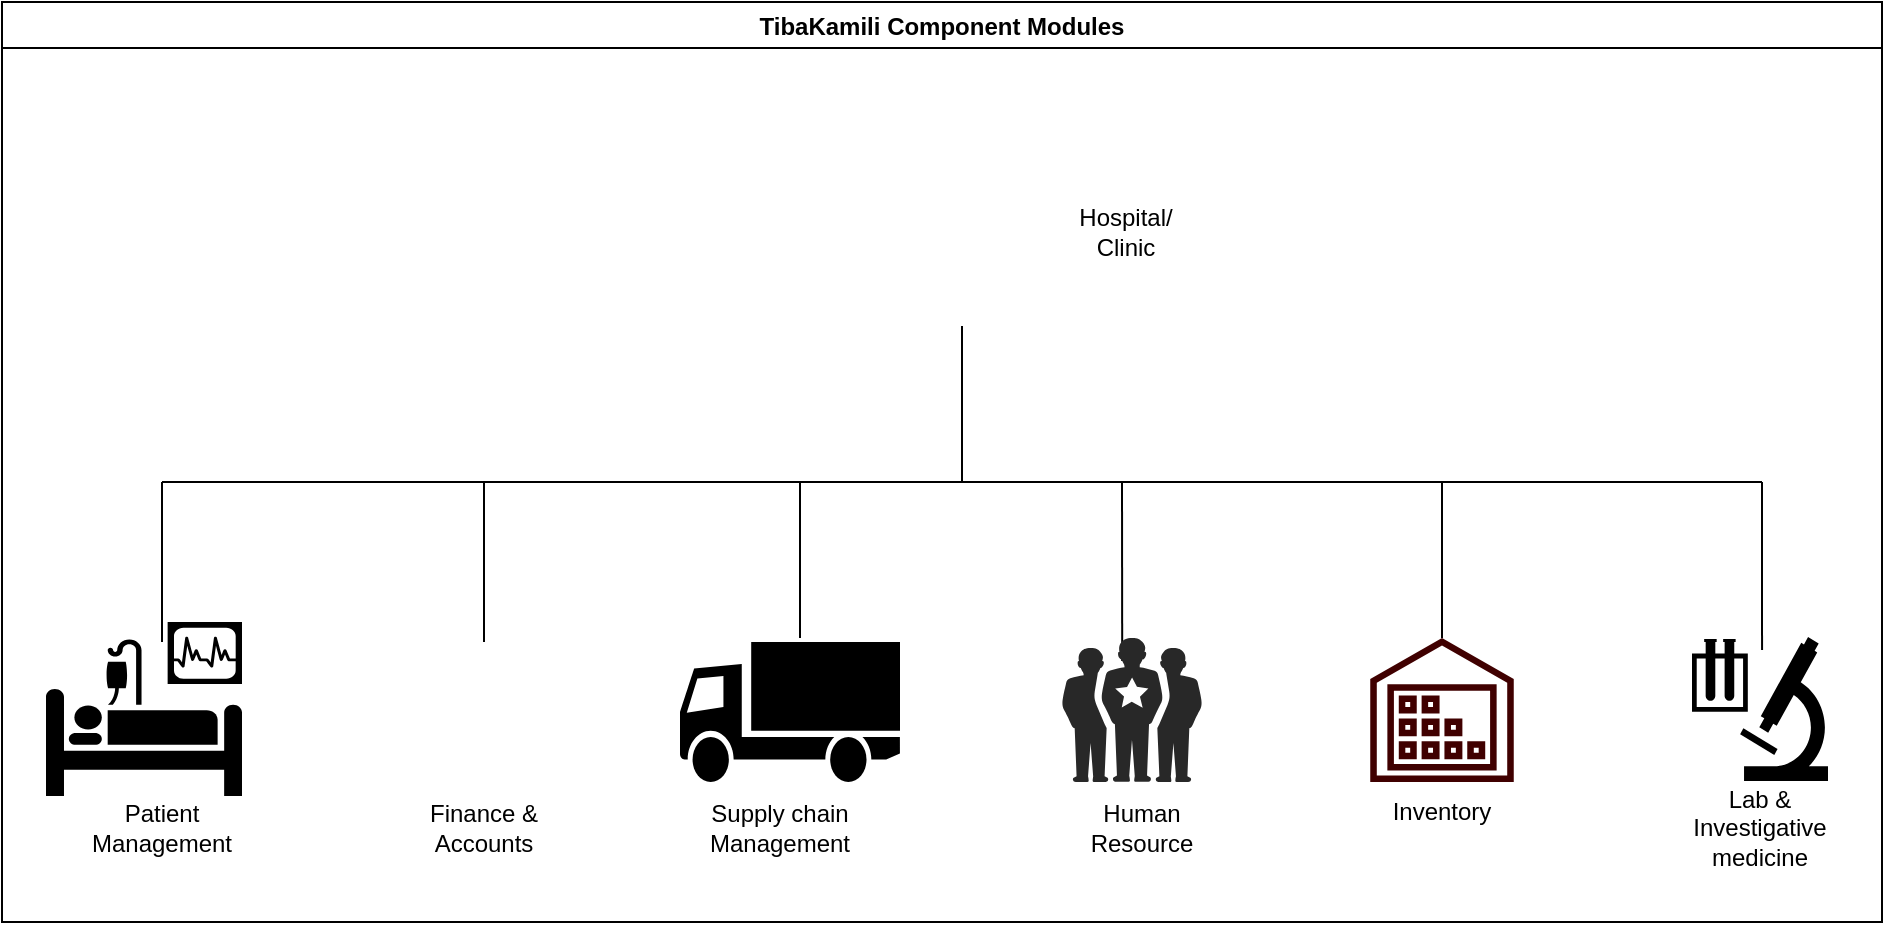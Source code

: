 <mxfile version="24.7.17">
  <diagram name="Page-1" id="yirLSzvxRFztgsTYvUrN">
    <mxGraphModel dx="1050" dy="503" grid="1" gridSize="10" guides="1" tooltips="1" connect="1" arrows="1" fold="1" page="1" pageScale="1" pageWidth="1100" pageHeight="850" math="0" shadow="0">
      <root>
        <mxCell id="0" />
        <mxCell id="1" parent="0" />
        <mxCell id="558nqducLKcnuLeCsKeT-1" value="" style="endArrow=none;html=1;rounded=0;" edge="1" parent="1">
          <mxGeometry width="50" height="50" relative="1" as="geometry">
            <mxPoint x="120" y="240" as="sourcePoint" />
            <mxPoint x="920" y="240" as="targetPoint" />
          </mxGeometry>
        </mxCell>
        <mxCell id="558nqducLKcnuLeCsKeT-2" value="" style="endArrow=none;html=1;rounded=0;" edge="1" parent="1">
          <mxGeometry width="50" height="50" relative="1" as="geometry">
            <mxPoint x="120" y="240" as="sourcePoint" />
            <mxPoint x="120" y="320" as="targetPoint" />
          </mxGeometry>
        </mxCell>
        <mxCell id="558nqducLKcnuLeCsKeT-4" value="Patient Management" style="text;html=1;align=center;verticalAlign=middle;whiteSpace=wrap;rounded=0;" vertex="1" parent="1">
          <mxGeometry x="80" y="398" width="80" height="30" as="geometry" />
        </mxCell>
        <mxCell id="558nqducLKcnuLeCsKeT-6" value="" style="endArrow=none;html=1;rounded=0;" edge="1" parent="1">
          <mxGeometry width="50" height="50" relative="1" as="geometry">
            <mxPoint x="281" y="320" as="sourcePoint" />
            <mxPoint x="281" y="240" as="targetPoint" />
          </mxGeometry>
        </mxCell>
        <mxCell id="558nqducLKcnuLeCsKeT-7" value="" style="shape=image;html=1;verticalAlign=top;verticalLabelPosition=bottom;labelBackgroundColor=#ffffff;imageAspect=0;aspect=fixed;image=https://cdn4.iconfinder.com/data/icons/aiga-symbol-signs/441/aiga_cashier-128.png" vertex="1" parent="1">
          <mxGeometry x="241" y="318" width="80" height="80" as="geometry" />
        </mxCell>
        <mxCell id="558nqducLKcnuLeCsKeT-8" value="Finance &amp;amp; Accounts" style="text;html=1;align=center;verticalAlign=middle;whiteSpace=wrap;rounded=0;" vertex="1" parent="1">
          <mxGeometry x="241" y="398" width="80" height="30" as="geometry" />
        </mxCell>
        <mxCell id="558nqducLKcnuLeCsKeT-9" value="" style="endArrow=none;html=1;rounded=0;" edge="1" parent="1">
          <mxGeometry width="50" height="50" relative="1" as="geometry">
            <mxPoint x="439" y="240" as="sourcePoint" />
            <mxPoint x="439" y="318" as="targetPoint" />
          </mxGeometry>
        </mxCell>
        <mxCell id="558nqducLKcnuLeCsKeT-11" value="" style="shape=mxgraph.signs.transportation.truck_1;html=1;pointerEvents=1;fillColor=#000000;strokeColor=none;verticalLabelPosition=bottom;verticalAlign=top;align=center;" vertex="1" parent="1">
          <mxGeometry x="379" y="320" width="110" height="70" as="geometry" />
        </mxCell>
        <mxCell id="558nqducLKcnuLeCsKeT-12" value="Supply chain Management" style="text;html=1;align=center;verticalAlign=middle;whiteSpace=wrap;rounded=0;" vertex="1" parent="1">
          <mxGeometry x="388.5" y="398" width="80" height="30" as="geometry" />
        </mxCell>
        <mxCell id="558nqducLKcnuLeCsKeT-13" value="" style="endArrow=none;html=1;rounded=0;exitX=0.43;exitY=0.16;exitDx=0;exitDy=0;exitPerimeter=0;" edge="1" parent="1" source="558nqducLKcnuLeCsKeT-19">
          <mxGeometry width="50" height="50" relative="1" as="geometry">
            <mxPoint x="600" y="308" as="sourcePoint" />
            <mxPoint x="600" y="240" as="targetPoint" />
          </mxGeometry>
        </mxCell>
        <mxCell id="558nqducLKcnuLeCsKeT-17" value="" style="shape=mxgraph.signs.healthcare.intensive_care;html=1;pointerEvents=1;fillColor=#000000;strokeColor=none;verticalLabelPosition=bottom;verticalAlign=top;align=center;" vertex="1" parent="1">
          <mxGeometry x="62" y="310" width="98" height="87" as="geometry" />
        </mxCell>
        <mxCell id="558nqducLKcnuLeCsKeT-19" value="" style="verticalLabelPosition=bottom;sketch=0;html=1;fillColor=#282828;strokeColor=none;verticalAlign=top;pointerEvents=1;align=center;shape=mxgraph.cisco_safe.people_places_things_icons.icon1;" vertex="1" parent="1">
          <mxGeometry x="570" y="318" width="70" height="72" as="geometry" />
        </mxCell>
        <mxCell id="558nqducLKcnuLeCsKeT-20" value="Human Resource" style="text;html=1;align=center;verticalAlign=middle;whiteSpace=wrap;rounded=0;" vertex="1" parent="1">
          <mxGeometry x="570" y="398" width="80" height="30" as="geometry" />
        </mxCell>
        <mxCell id="558nqducLKcnuLeCsKeT-21" value="" style="endArrow=none;html=1;rounded=0;" edge="1" parent="1">
          <mxGeometry width="50" height="50" relative="1" as="geometry">
            <mxPoint x="760" y="240" as="sourcePoint" />
            <mxPoint x="760" y="318" as="targetPoint" />
          </mxGeometry>
        </mxCell>
        <mxCell id="558nqducLKcnuLeCsKeT-27" value="" style="sketch=0;outlineConnect=0;fontColor=#232F3E;gradientColor=none;fillColor=#400000;strokeColor=none;dashed=0;verticalLabelPosition=bottom;verticalAlign=top;align=center;html=1;fontSize=12;fontStyle=0;aspect=fixed;pointerEvents=1;shape=mxgraph.aws4.inventory;" vertex="1" parent="1">
          <mxGeometry x="724" y="318" width="72" height="72" as="geometry" />
        </mxCell>
        <mxCell id="558nqducLKcnuLeCsKeT-28" value="Inventory" style="text;html=1;align=center;verticalAlign=middle;whiteSpace=wrap;rounded=0;" vertex="1" parent="1">
          <mxGeometry x="720" y="390" width="80" height="30" as="geometry" />
        </mxCell>
        <mxCell id="558nqducLKcnuLeCsKeT-29" value="" style="shape=mxgraph.signs.science.laboratory;html=1;pointerEvents=1;fillColor=#000000;strokeColor=none;verticalLabelPosition=bottom;verticalAlign=top;align=center;" vertex="1" parent="1">
          <mxGeometry x="885" y="317.5" width="68" height="72" as="geometry" />
        </mxCell>
        <mxCell id="558nqducLKcnuLeCsKeT-30" value="" style="endArrow=none;html=1;rounded=0;exitX=0.515;exitY=0.09;exitDx=0;exitDy=0;exitPerimeter=0;" edge="1" parent="1" source="558nqducLKcnuLeCsKeT-29">
          <mxGeometry width="50" height="50" relative="1" as="geometry">
            <mxPoint x="520" y="340" as="sourcePoint" />
            <mxPoint x="920" y="240" as="targetPoint" />
          </mxGeometry>
        </mxCell>
        <mxCell id="558nqducLKcnuLeCsKeT-31" value="Lab &amp;amp; Investigative medicine" style="text;html=1;align=center;verticalAlign=middle;whiteSpace=wrap;rounded=0;" vertex="1" parent="1">
          <mxGeometry x="879" y="398" width="80" height="30" as="geometry" />
        </mxCell>
        <mxCell id="558nqducLKcnuLeCsKeT-35" value="" style="endArrow=none;html=1;rounded=0;" edge="1" parent="1" target="558nqducLKcnuLeCsKeT-39">
          <mxGeometry width="50" height="50" relative="1" as="geometry">
            <mxPoint x="520" y="240" as="sourcePoint" />
            <mxPoint x="520" y="150" as="targetPoint" />
          </mxGeometry>
        </mxCell>
        <mxCell id="558nqducLKcnuLeCsKeT-39" value="" style="shape=image;html=1;verticalAlign=top;verticalLabelPosition=bottom;labelBackgroundColor=#ffffff;imageAspect=0;aspect=fixed;image=https://cdn0.iconfinder.com/data/icons/medic-outline/32/Hospital-128.png" vertex="1" parent="1">
          <mxGeometry x="456" y="34" width="128" height="128" as="geometry" />
        </mxCell>
        <mxCell id="558nqducLKcnuLeCsKeT-40" value="Hospital/ Clinic" style="text;html=1;align=center;verticalAlign=middle;whiteSpace=wrap;rounded=0;" vertex="1" parent="1">
          <mxGeometry x="572" y="100" width="60" height="30" as="geometry" />
        </mxCell>
        <mxCell id="558nqducLKcnuLeCsKeT-43" value="TibaKamili Component Modules" style="swimlane;" vertex="1" parent="1">
          <mxGeometry x="40" width="940" height="460" as="geometry" />
        </mxCell>
      </root>
    </mxGraphModel>
  </diagram>
</mxfile>
